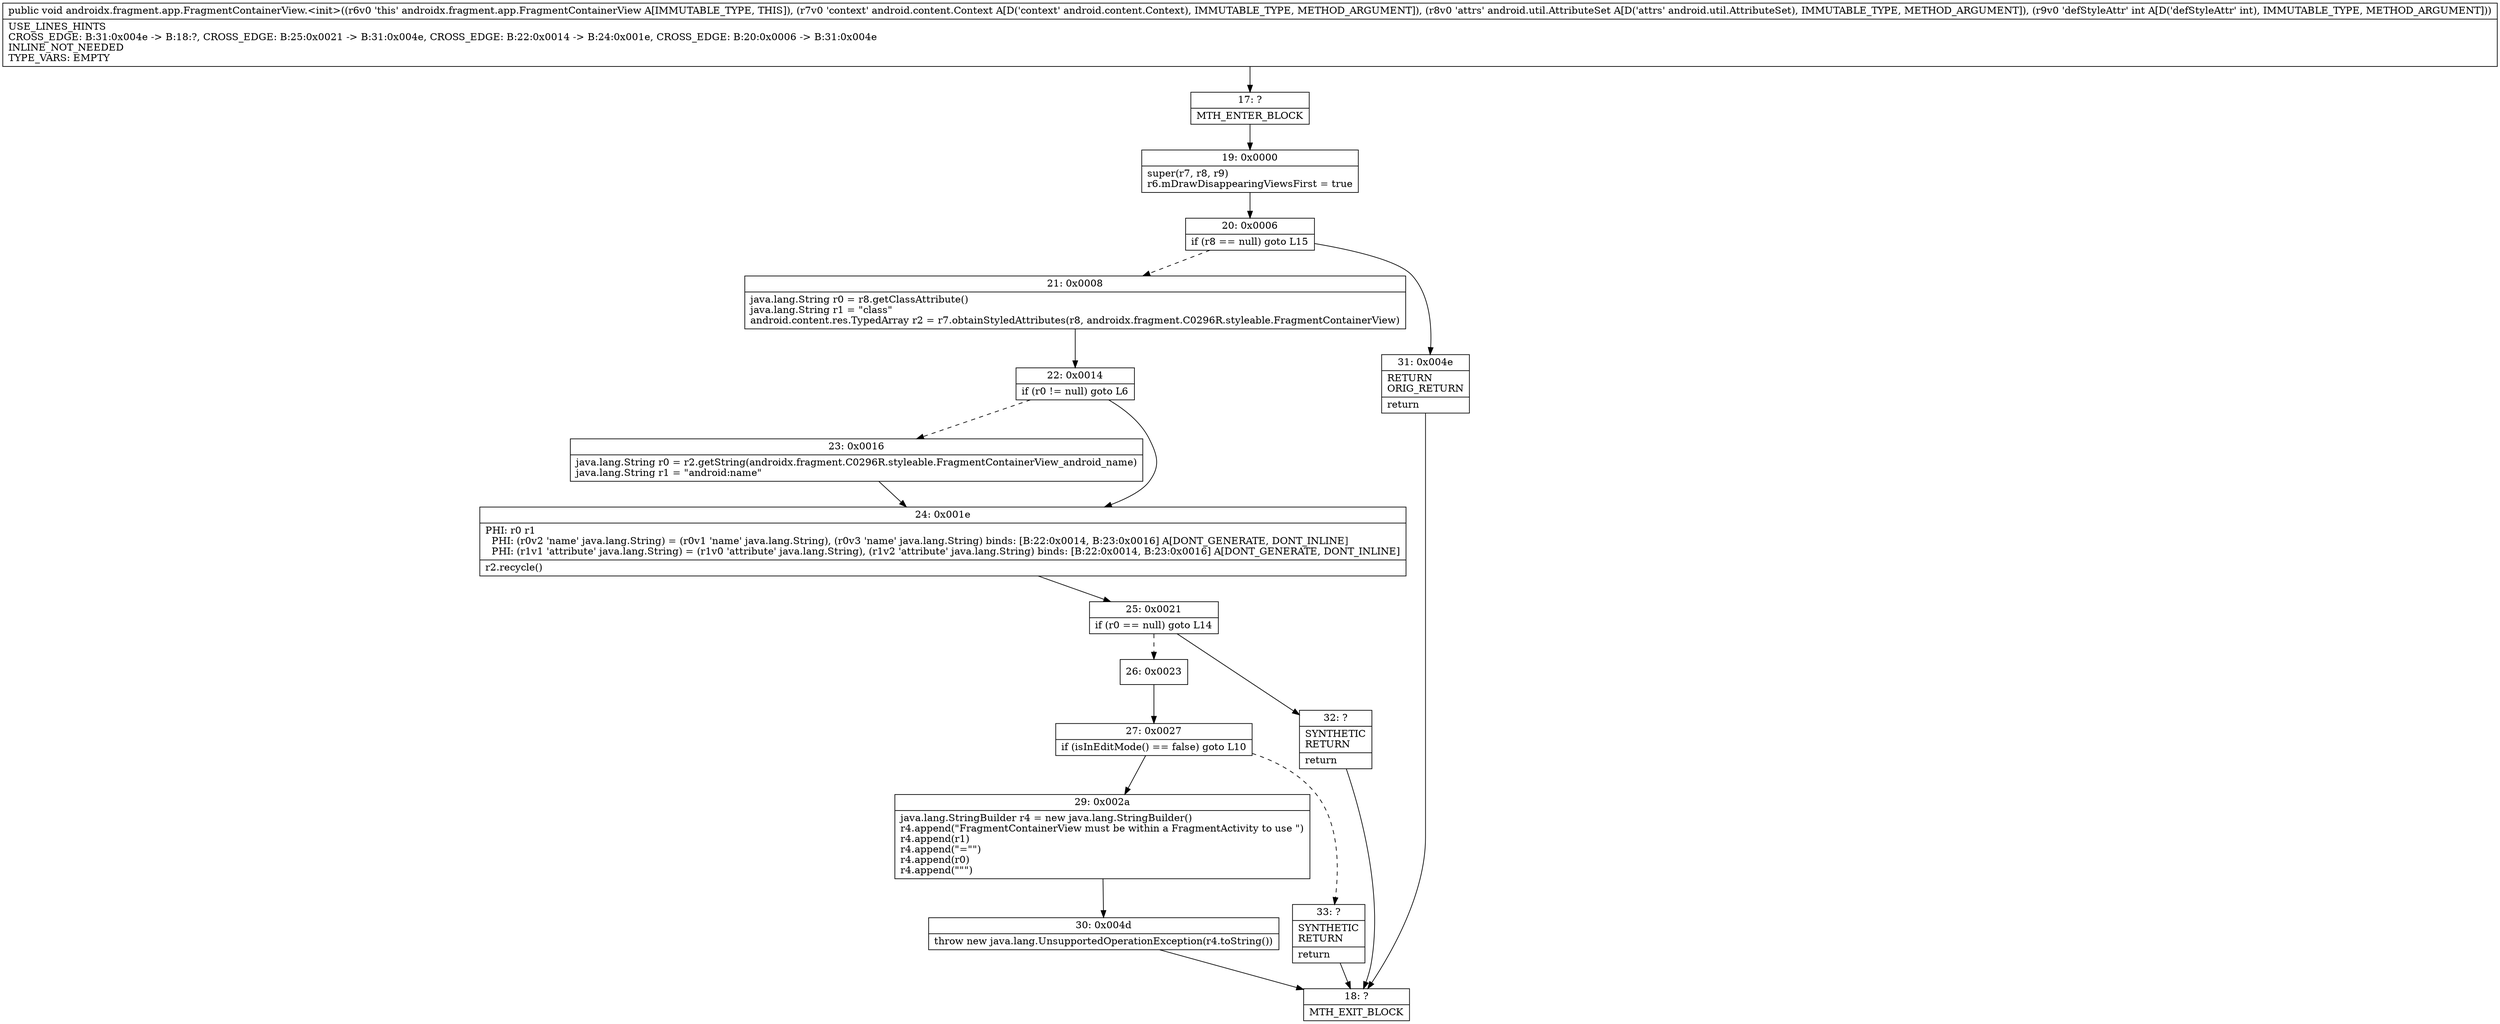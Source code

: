 digraph "CFG forandroidx.fragment.app.FragmentContainerView.\<init\>(Landroid\/content\/Context;Landroid\/util\/AttributeSet;I)V" {
Node_17 [shape=record,label="{17\:\ ?|MTH_ENTER_BLOCK\l}"];
Node_19 [shape=record,label="{19\:\ 0x0000|super(r7, r8, r9)\lr6.mDrawDisappearingViewsFirst = true\l}"];
Node_20 [shape=record,label="{20\:\ 0x0006|if (r8 == null) goto L15\l}"];
Node_21 [shape=record,label="{21\:\ 0x0008|java.lang.String r0 = r8.getClassAttribute()\ljava.lang.String r1 = \"class\"\landroid.content.res.TypedArray r2 = r7.obtainStyledAttributes(r8, androidx.fragment.C0296R.styleable.FragmentContainerView)\l}"];
Node_22 [shape=record,label="{22\:\ 0x0014|if (r0 != null) goto L6\l}"];
Node_23 [shape=record,label="{23\:\ 0x0016|java.lang.String r0 = r2.getString(androidx.fragment.C0296R.styleable.FragmentContainerView_android_name)\ljava.lang.String r1 = \"android:name\"\l}"];
Node_24 [shape=record,label="{24\:\ 0x001e|PHI: r0 r1 \l  PHI: (r0v2 'name' java.lang.String) = (r0v1 'name' java.lang.String), (r0v3 'name' java.lang.String) binds: [B:22:0x0014, B:23:0x0016] A[DONT_GENERATE, DONT_INLINE]\l  PHI: (r1v1 'attribute' java.lang.String) = (r1v0 'attribute' java.lang.String), (r1v2 'attribute' java.lang.String) binds: [B:22:0x0014, B:23:0x0016] A[DONT_GENERATE, DONT_INLINE]\l|r2.recycle()\l}"];
Node_25 [shape=record,label="{25\:\ 0x0021|if (r0 == null) goto L14\l}"];
Node_26 [shape=record,label="{26\:\ 0x0023}"];
Node_27 [shape=record,label="{27\:\ 0x0027|if (isInEditMode() == false) goto L10\l}"];
Node_29 [shape=record,label="{29\:\ 0x002a|java.lang.StringBuilder r4 = new java.lang.StringBuilder()\lr4.append(\"FragmentContainerView must be within a FragmentActivity to use \")\lr4.append(r1)\lr4.append(\"=\"\")\lr4.append(r0)\lr4.append(\"\"\")\l}"];
Node_30 [shape=record,label="{30\:\ 0x004d|throw new java.lang.UnsupportedOperationException(r4.toString())\l}"];
Node_18 [shape=record,label="{18\:\ ?|MTH_EXIT_BLOCK\l}"];
Node_33 [shape=record,label="{33\:\ ?|SYNTHETIC\lRETURN\l|return\l}"];
Node_32 [shape=record,label="{32\:\ ?|SYNTHETIC\lRETURN\l|return\l}"];
Node_31 [shape=record,label="{31\:\ 0x004e|RETURN\lORIG_RETURN\l|return\l}"];
MethodNode[shape=record,label="{public void androidx.fragment.app.FragmentContainerView.\<init\>((r6v0 'this' androidx.fragment.app.FragmentContainerView A[IMMUTABLE_TYPE, THIS]), (r7v0 'context' android.content.Context A[D('context' android.content.Context), IMMUTABLE_TYPE, METHOD_ARGUMENT]), (r8v0 'attrs' android.util.AttributeSet A[D('attrs' android.util.AttributeSet), IMMUTABLE_TYPE, METHOD_ARGUMENT]), (r9v0 'defStyleAttr' int A[D('defStyleAttr' int), IMMUTABLE_TYPE, METHOD_ARGUMENT]))  | USE_LINES_HINTS\lCROSS_EDGE: B:31:0x004e \-\> B:18:?, CROSS_EDGE: B:25:0x0021 \-\> B:31:0x004e, CROSS_EDGE: B:22:0x0014 \-\> B:24:0x001e, CROSS_EDGE: B:20:0x0006 \-\> B:31:0x004e\lINLINE_NOT_NEEDED\lTYPE_VARS: EMPTY\l}"];
MethodNode -> Node_17;Node_17 -> Node_19;
Node_19 -> Node_20;
Node_20 -> Node_21[style=dashed];
Node_20 -> Node_31;
Node_21 -> Node_22;
Node_22 -> Node_23[style=dashed];
Node_22 -> Node_24;
Node_23 -> Node_24;
Node_24 -> Node_25;
Node_25 -> Node_26[style=dashed];
Node_25 -> Node_32;
Node_26 -> Node_27;
Node_27 -> Node_29;
Node_27 -> Node_33[style=dashed];
Node_29 -> Node_30;
Node_30 -> Node_18;
Node_33 -> Node_18;
Node_32 -> Node_18;
Node_31 -> Node_18;
}

